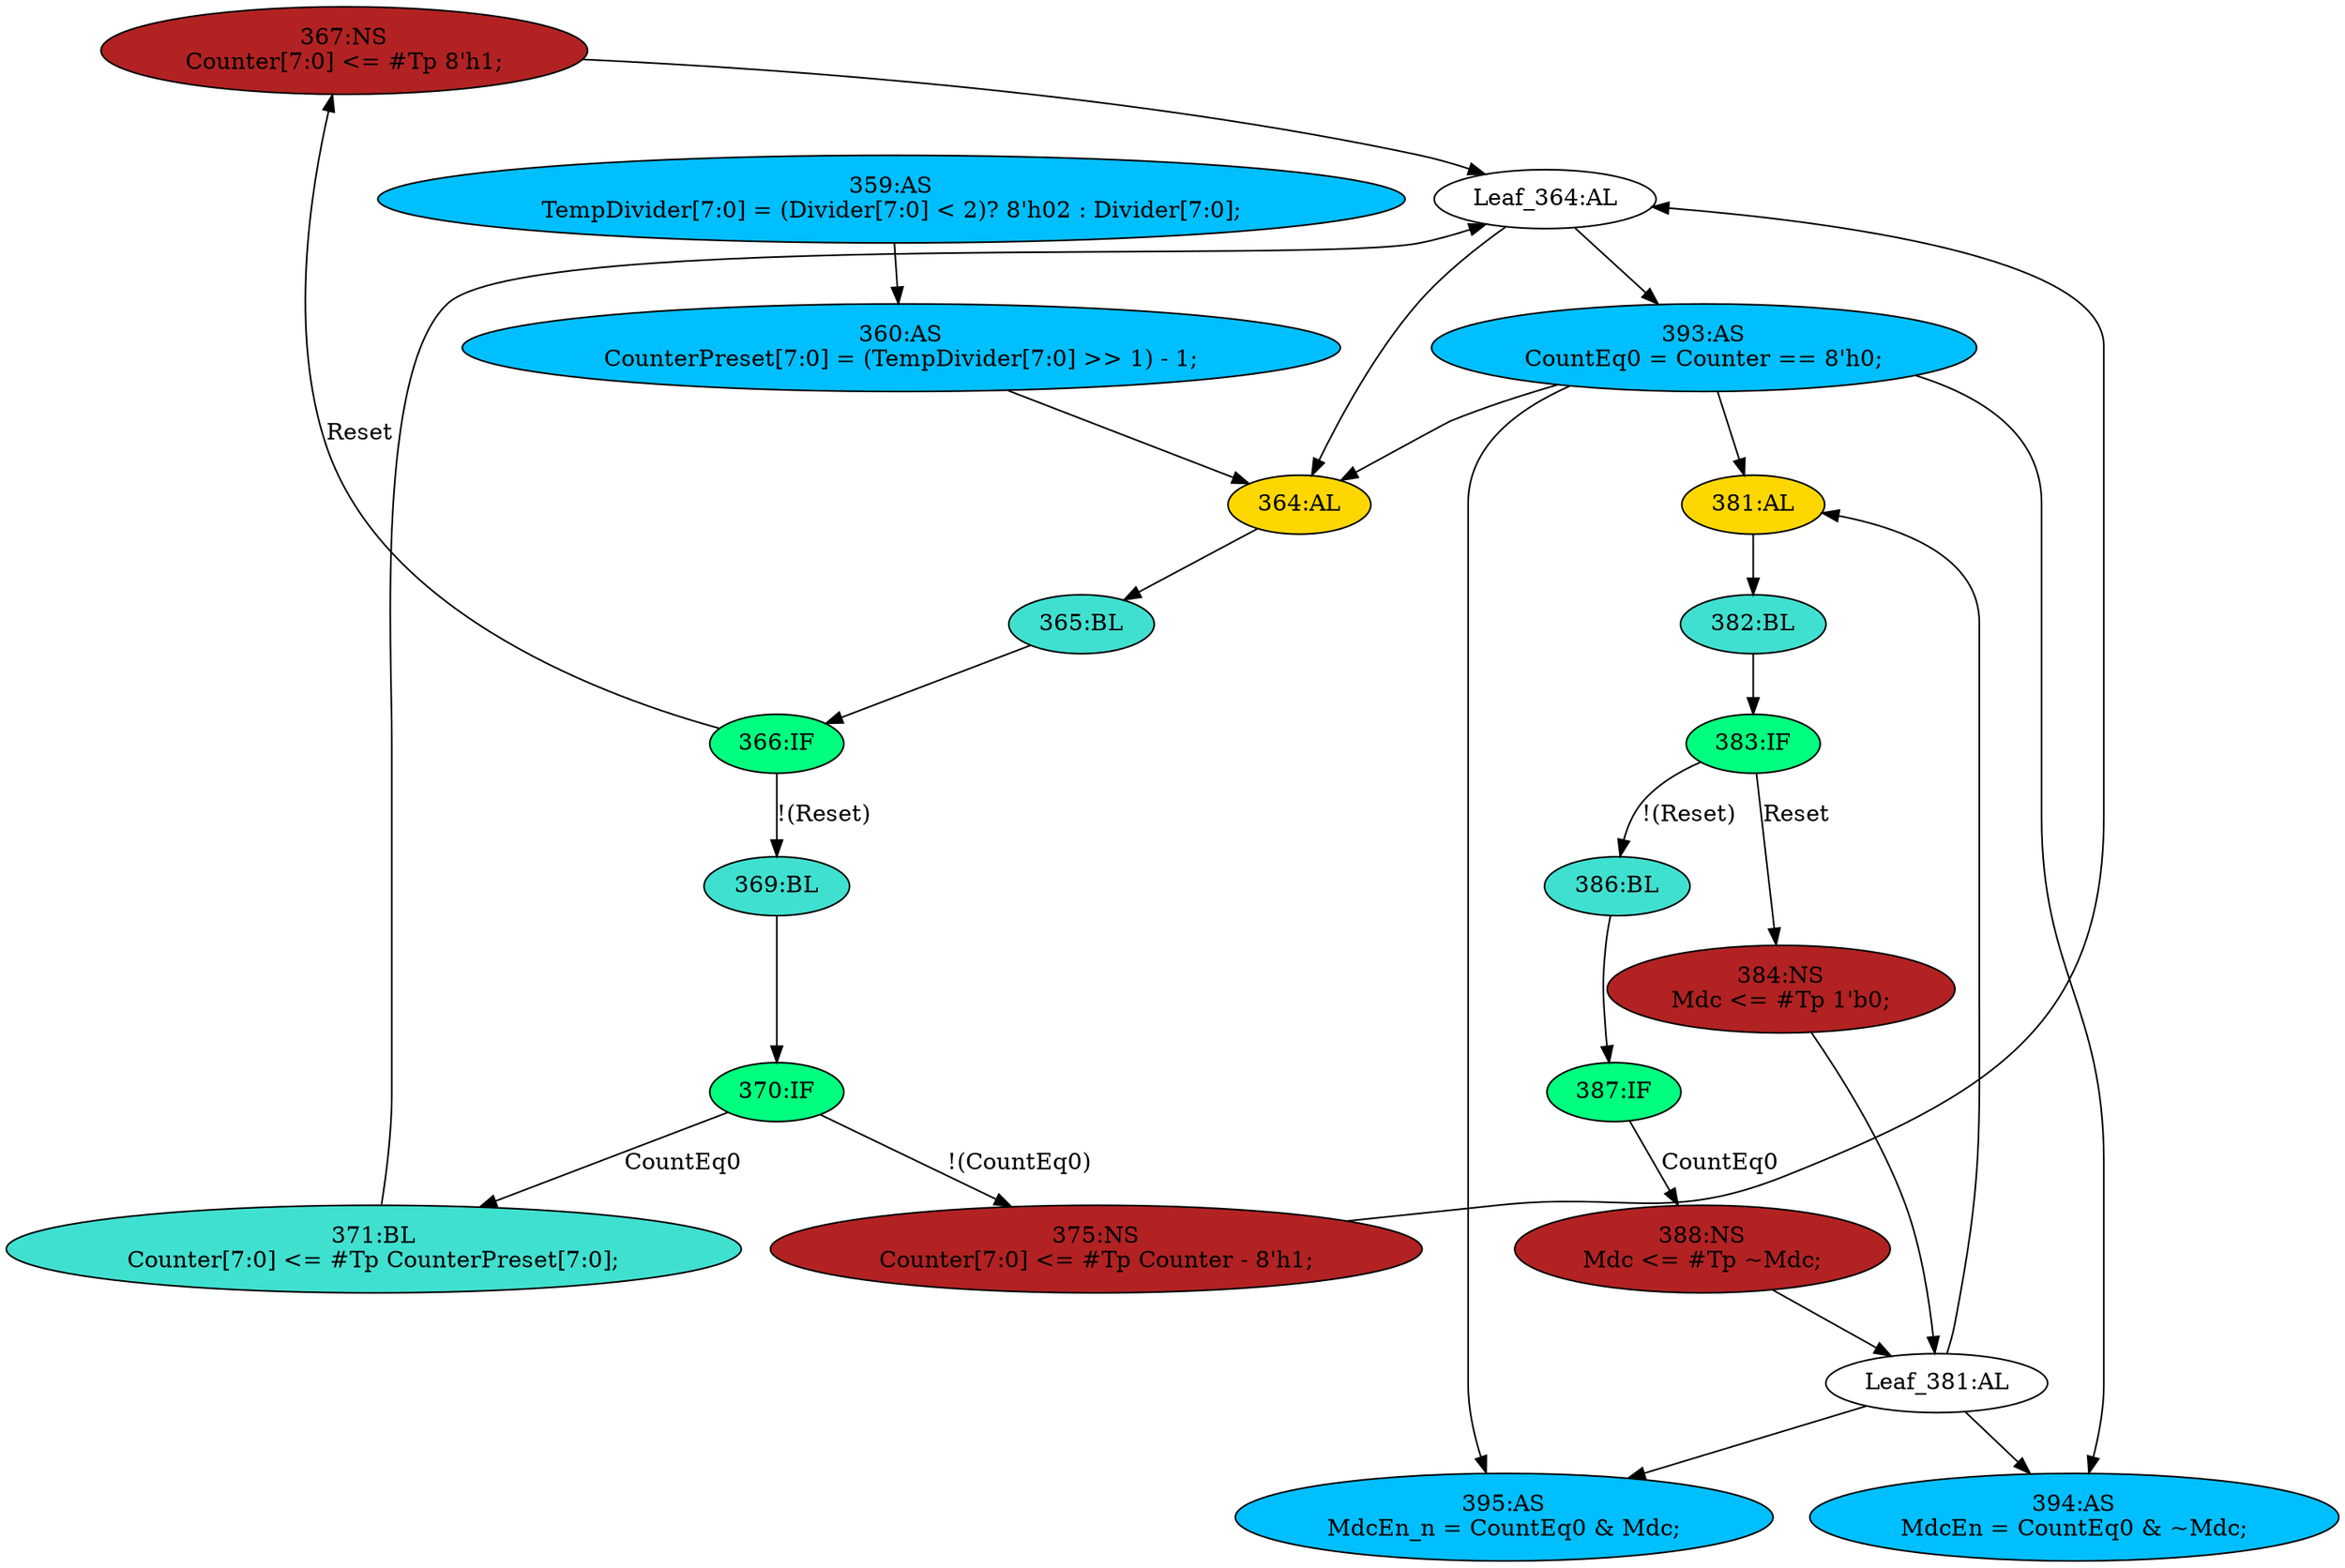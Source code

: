 strict digraph "compose( ,  )" {
	node [label="\N"];
	"367:NS"	 [ast="<pyverilog.vparser.ast.NonblockingSubstitution object at 0x7f4133f63450>",
		fillcolor=firebrick,
		label="367:NS
Counter[7:0] <= #Tp 8'h1;",
		statements="[<pyverilog.vparser.ast.NonblockingSubstitution object at 0x7f4133f63450>]",
		style=filled,
		typ=NonblockingSubstitution];
	"Leaf_364:AL"	 [def_var="['Counter']",
		label="Leaf_364:AL"];
	"367:NS" -> "Leaf_364:AL"	 [cond="[]",
		lineno=None];
	"366:IF"	 [ast="<pyverilog.vparser.ast.IfStatement object at 0x7f4133f634d0>",
		fillcolor=springgreen,
		label="366:IF",
		statements="[]",
		style=filled,
		typ=IfStatement];
	"366:IF" -> "367:NS"	 [cond="['Reset']",
		label=Reset,
		lineno=366];
	"369:BL"	 [ast="<pyverilog.vparser.ast.Block object at 0x7f4133f63550>",
		fillcolor=turquoise,
		label="369:BL",
		statements="[]",
		style=filled,
		typ=Block];
	"366:IF" -> "369:BL"	 [cond="['Reset']",
		label="!(Reset)",
		lineno=366];
	"393:AS"	 [ast="<pyverilog.vparser.ast.Assign object at 0x7f4133f56550>",
		def_var="['CountEq0']",
		fillcolor=deepskyblue,
		label="393:AS
CountEq0 = Counter == 8'h0;",
		statements="[]",
		style=filled,
		typ=Assign,
		use_var="['Counter']"];
	"Leaf_364:AL" -> "393:AS";
	"364:AL"	 [ast="<pyverilog.vparser.ast.Always object at 0x7f4133f631d0>",
		clk_sens=True,
		fillcolor=gold,
		label="364:AL",
		sens="['Clk', 'Reset']",
		statements="[]",
		style=filled,
		typ=Always,
		use_var="['Reset', 'Counter', 'CounterPreset', 'CountEq0']"];
	"Leaf_364:AL" -> "364:AL";
	"393:AS" -> "364:AL";
	"395:AS"	 [ast="<pyverilog.vparser.ast.Assign object at 0x7f4133f56910>",
		def_var="['MdcEn_n']",
		fillcolor=deepskyblue,
		label="395:AS
MdcEn_n = CountEq0 & Mdc;",
		statements="[]",
		style=filled,
		typ=Assign,
		use_var="['CountEq0', 'Mdc']"];
	"393:AS" -> "395:AS";
	"381:AL"	 [ast="<pyverilog.vparser.ast.Always object at 0x7f4133f63e90>",
		clk_sens=True,
		fillcolor=gold,
		label="381:AL",
		sens="['Clk', 'Reset']",
		statements="[]",
		style=filled,
		typ=Always,
		use_var="['Reset', 'Mdc', 'CountEq0']"];
	"393:AS" -> "381:AL";
	"394:AS"	 [ast="<pyverilog.vparser.ast.Assign object at 0x7f4133f56750>",
		def_var="['MdcEn']",
		fillcolor=deepskyblue,
		label="394:AS
MdcEn = CountEq0 & ~Mdc;",
		statements="[]",
		style=filled,
		typ=Assign,
		use_var="['CountEq0', 'Mdc']"];
	"393:AS" -> "394:AS";
	"Leaf_381:AL"	 [def_var="['Mdc']",
		label="Leaf_381:AL"];
	"Leaf_381:AL" -> "395:AS";
	"Leaf_381:AL" -> "381:AL";
	"Leaf_381:AL" -> "394:AS";
	"365:BL"	 [ast="<pyverilog.vparser.ast.Block object at 0x7f4133f63190>",
		fillcolor=turquoise,
		label="365:BL",
		statements="[]",
		style=filled,
		typ=Block];
	"365:BL" -> "366:IF"	 [cond="[]",
		lineno=None];
	"364:AL" -> "365:BL"	 [cond="[]",
		lineno=None];
	"370:IF"	 [ast="<pyverilog.vparser.ast.IfStatement object at 0x7f4133f63b90>",
		fillcolor=springgreen,
		label="370:IF",
		statements="[]",
		style=filled,
		typ=IfStatement];
	"375:NS"	 [ast="<pyverilog.vparser.ast.NonblockingSubstitution object at 0x7f4133f63d10>",
		fillcolor=firebrick,
		label="375:NS
Counter[7:0] <= #Tp Counter - 8'h1;",
		statements="[<pyverilog.vparser.ast.NonblockingSubstitution object at 0x7f4133f63d10>]",
		style=filled,
		typ=NonblockingSubstitution];
	"370:IF" -> "375:NS"	 [cond="['CountEq0']",
		label="!(CountEq0)",
		lineno=370];
	"371:BL"	 [ast="<pyverilog.vparser.ast.Block object at 0x7f4133f637d0>",
		fillcolor=turquoise,
		label="371:BL
Counter[7:0] <= #Tp CounterPreset[7:0];",
		statements="[<pyverilog.vparser.ast.NonblockingSubstitution object at 0x7f4133f63990>]",
		style=filled,
		typ=Block];
	"370:IF" -> "371:BL"	 [cond="['CountEq0']",
		label=CountEq0,
		lineno=370];
	"359:AS"	 [ast="<pyverilog.vparser.ast.Assign object at 0x7f4133f5ea90>",
		def_var="['TempDivider']",
		fillcolor=deepskyblue,
		label="359:AS
TempDivider[7:0] = (Divider[7:0] < 2)? 8'h02 : Divider[7:0];",
		statements="[]",
		style=filled,
		typ=Assign,
		use_var="['Divider', 'Divider']"];
	"360:AS"	 [ast="<pyverilog.vparser.ast.Assign object at 0x7f4133f5ee90>",
		def_var="['CounterPreset']",
		fillcolor=deepskyblue,
		label="360:AS
CounterPreset[7:0] = (TempDivider[7:0] >> 1) - 1;",
		statements="[]",
		style=filled,
		typ=Assign,
		use_var="['TempDivider']"];
	"359:AS" -> "360:AS";
	"386:BL"	 [ast="<pyverilog.vparser.ast.Block object at 0x7f4133f56190>",
		fillcolor=turquoise,
		label="386:BL",
		statements="[]",
		style=filled,
		typ=Block];
	"387:IF"	 [ast="<pyverilog.vparser.ast.IfStatement object at 0x7f4133f56250>",
		fillcolor=springgreen,
		label="387:IF",
		statements="[]",
		style=filled,
		typ=IfStatement];
	"386:BL" -> "387:IF"	 [cond="[]",
		lineno=None];
	"382:BL"	 [ast="<pyverilog.vparser.ast.Block object at 0x7f4133f63e50>",
		fillcolor=turquoise,
		label="382:BL",
		statements="[]",
		style=filled,
		typ=Block];
	"383:IF"	 [ast="<pyverilog.vparser.ast.IfStatement object at 0x7f4133f56110>",
		fillcolor=springgreen,
		label="383:IF",
		statements="[]",
		style=filled,
		typ=IfStatement];
	"382:BL" -> "383:IF"	 [cond="[]",
		lineno=None];
	"375:NS" -> "Leaf_364:AL"	 [cond="[]",
		lineno=None];
	"383:IF" -> "386:BL"	 [cond="['Reset']",
		label="!(Reset)",
		lineno=383];
	"384:NS"	 [ast="<pyverilog.vparser.ast.NonblockingSubstitution object at 0x7f4133f56090>",
		fillcolor=firebrick,
		label="384:NS
Mdc <= #Tp 1'b0;",
		statements="[<pyverilog.vparser.ast.NonblockingSubstitution object at 0x7f4133f56090>]",
		style=filled,
		typ=NonblockingSubstitution];
	"383:IF" -> "384:NS"	 [cond="['Reset']",
		label=Reset,
		lineno=383];
	"384:NS" -> "Leaf_381:AL"	 [cond="[]",
		lineno=None];
	"388:NS"	 [ast="<pyverilog.vparser.ast.NonblockingSubstitution object at 0x7f4133f563d0>",
		fillcolor=firebrick,
		label="388:NS
Mdc <= #Tp ~Mdc;",
		statements="[<pyverilog.vparser.ast.NonblockingSubstitution object at 0x7f4133f563d0>]",
		style=filled,
		typ=NonblockingSubstitution];
	"387:IF" -> "388:NS"	 [cond="['CountEq0']",
		label=CountEq0,
		lineno=387];
	"369:BL" -> "370:IF"	 [cond="[]",
		lineno=None];
	"371:BL" -> "Leaf_364:AL"	 [cond="[]",
		lineno=None];
	"381:AL" -> "382:BL"	 [cond="[]",
		lineno=None];
	"360:AS" -> "364:AL";
	"388:NS" -> "Leaf_381:AL"	 [cond="[]",
		lineno=None];
}
